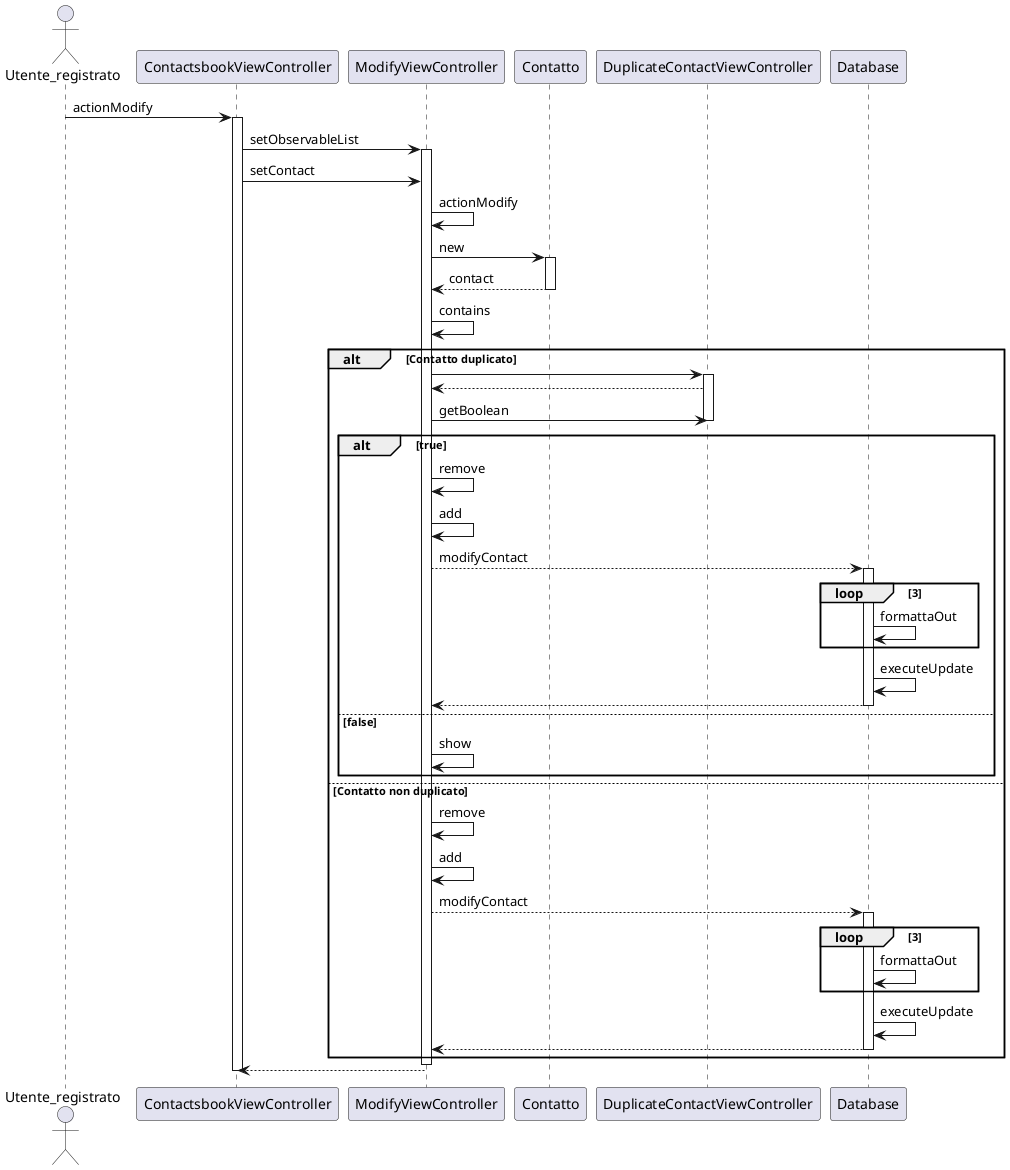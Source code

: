@startuml
actor Utente_registrato
participant ContactsbookViewController
participant ModifyViewController
participant "Contatto" as Contact
participant DuplicateContactViewController
participant Database


Utente_registrato -> ContactsbookViewController: actionModify
activate ContactsbookViewController
ContactsbookViewController->ModifyViewController: setObservableList
activate ModifyViewController
ContactsbookViewController->ModifyViewController: setContact
ModifyViewController -> ModifyViewController: actionModify
ModifyViewController->Contact: new
activate Contact
Contact-->ModifyViewController: contact
deactivate Contact
ModifyViewController->ModifyViewController: contains
alt Contatto duplicato
    ModifyViewController -> DuplicateContactViewController
    activate DuplicateContactViewController
    DuplicateContactViewController-->ModifyViewController
    ModifyViewController->DuplicateContactViewController: getBoolean
    deactivate DuplicateContactViewController 
        alt true
            ModifyViewController->ModifyViewController:remove
            ModifyViewController->ModifyViewController:add
            ModifyViewController-->Database: modifyContact
            activate Database
            loop 3
             Database -> Database: formattaOut
            end 
            Database -> Database: executeUpdate
            Database --> ModifyViewController
            deactivate Database
        else false
            ModifyViewController->ModifyViewController:show
        end
else Contatto non duplicato
ModifyViewController->ModifyViewController: remove
ModifyViewController->ModifyViewController: add
ModifyViewController-->Database: modifyContact
activate Database
            loop 3
             Database -> Database: formattaOut
            end 
            Database -> Database: executeUpdate
            Database --> ModifyViewController
            deactivate Database
end
activate Database
deactivate ModifyViewController
deactivate Database
ModifyViewController-->ContactsbookViewController
deactivate ContactsbookViewController
@enduml 